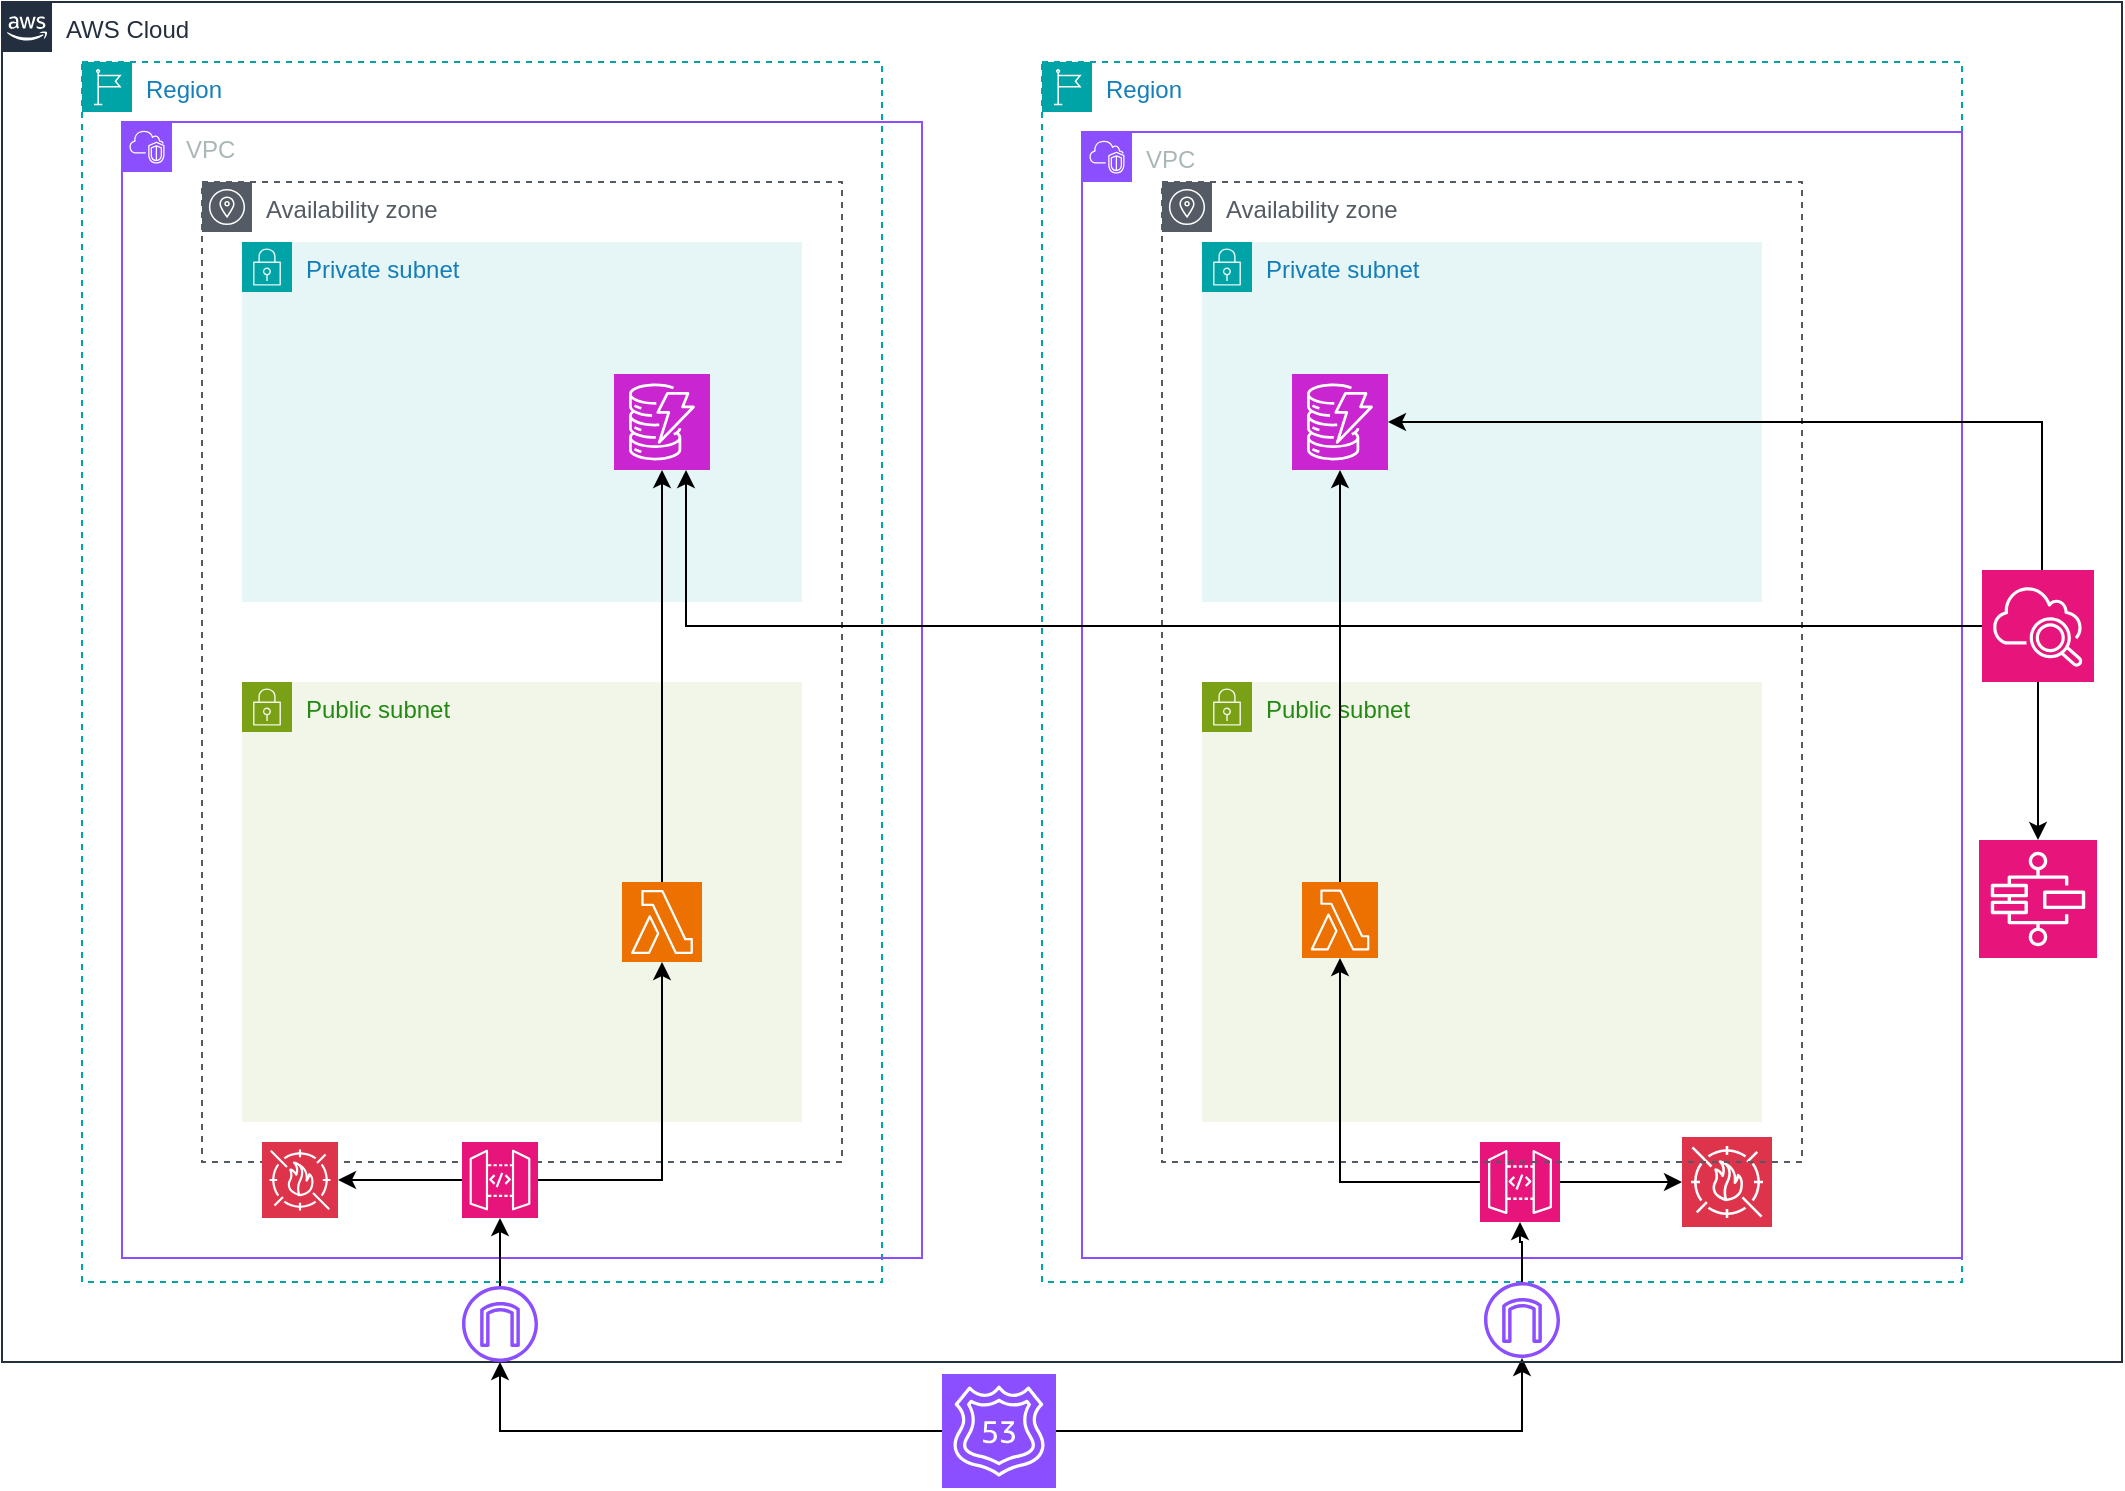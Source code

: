 <mxfile version="26.0.16">
  <diagram id="Ht1M8jgEwFfnCIfOTk4-" name="Page-1">
    <mxGraphModel dx="1198" dy="1901" grid="1" gridSize="10" guides="1" tooltips="1" connect="1" arrows="1" fold="1" page="1" pageScale="1" pageWidth="1169" pageHeight="827" math="0" shadow="0">
      <root>
        <mxCell id="0" />
        <mxCell id="1" parent="0" />
        <mxCell id="qHk2vTECXhj8ju3waCSB-45" style="edgeStyle=orthogonalEdgeStyle;rounded=0;orthogonalLoop=1;jettySize=auto;html=1;" edge="1" parent="1" source="qHk2vTECXhj8ju3waCSB-25" target="qHk2vTECXhj8ju3waCSB-38">
          <mxGeometry relative="1" as="geometry" />
        </mxCell>
        <mxCell id="qHk2vTECXhj8ju3waCSB-46" style="edgeStyle=orthogonalEdgeStyle;rounded=0;orthogonalLoop=1;jettySize=auto;html=1;" edge="1" parent="1" source="qHk2vTECXhj8ju3waCSB-25" target="qHk2vTECXhj8ju3waCSB-42">
          <mxGeometry relative="1" as="geometry" />
        </mxCell>
        <mxCell id="qHk2vTECXhj8ju3waCSB-25" value="" style="sketch=0;points=[[0,0,0],[0.25,0,0],[0.5,0,0],[0.75,0,0],[1,0,0],[0,1,0],[0.25,1,0],[0.5,1,0],[0.75,1,0],[1,1,0],[0,0.25,0],[0,0.5,0],[0,0.75,0],[1,0.25,0],[1,0.5,0],[1,0.75,0]];outlineConnect=0;fontColor=#232F3E;fillColor=#8C4FFF;strokeColor=#ffffff;dashed=0;verticalLabelPosition=bottom;verticalAlign=top;align=center;html=1;fontSize=12;fontStyle=0;aspect=fixed;shape=mxgraph.aws4.resourceIcon;resIcon=mxgraph.aws4.route_53;" vertex="1" parent="1">
          <mxGeometry x="530" y="-114" width="57" height="57" as="geometry" />
        </mxCell>
        <mxCell id="qHk2vTECXhj8ju3waCSB-28" value="AWS Cloud" style="points=[[0,0],[0.25,0],[0.5,0],[0.75,0],[1,0],[1,0.25],[1,0.5],[1,0.75],[1,1],[0.75,1],[0.5,1],[0.25,1],[0,1],[0,0.75],[0,0.5],[0,0.25]];outlineConnect=0;gradientColor=none;html=1;whiteSpace=wrap;fontSize=12;fontStyle=0;container=1;pointerEvents=0;collapsible=0;recursiveResize=0;shape=mxgraph.aws4.group;grIcon=mxgraph.aws4.group_aws_cloud_alt;strokeColor=#232F3E;fillColor=none;verticalAlign=top;align=left;spacingLeft=30;fontColor=#232F3E;dashed=0;" vertex="1" parent="1">
          <mxGeometry x="60" y="-800" width="1060" height="680" as="geometry" />
        </mxCell>
        <mxCell id="qHk2vTECXhj8ju3waCSB-13" value="Private subnet" style="points=[[0,0],[0.25,0],[0.5,0],[0.75,0],[1,0],[1,0.25],[1,0.5],[1,0.75],[1,1],[0.75,1],[0.5,1],[0.25,1],[0,1],[0,0.75],[0,0.5],[0,0.25]];outlineConnect=0;gradientColor=none;html=1;whiteSpace=wrap;fontSize=12;fontStyle=0;container=1;pointerEvents=0;collapsible=0;recursiveResize=0;shape=mxgraph.aws4.group;grIcon=mxgraph.aws4.group_security_group;grStroke=0;strokeColor=#00A4A6;fillColor=#E6F6F7;verticalAlign=top;align=left;spacingLeft=30;fontColor=#147EBA;dashed=0;" vertex="1" parent="qHk2vTECXhj8ju3waCSB-28">
          <mxGeometry x="600" y="120" width="280" height="180" as="geometry" />
        </mxCell>
        <mxCell id="qHk2vTECXhj8ju3waCSB-14" value="Public subnet" style="points=[[0,0],[0.25,0],[0.5,0],[0.75,0],[1,0],[1,0.25],[1,0.5],[1,0.75],[1,1],[0.75,1],[0.5,1],[0.25,1],[0,1],[0,0.75],[0,0.5],[0,0.25]];outlineConnect=0;gradientColor=none;html=1;whiteSpace=wrap;fontSize=12;fontStyle=0;container=1;pointerEvents=0;collapsible=0;recursiveResize=0;shape=mxgraph.aws4.group;grIcon=mxgraph.aws4.group_security_group;grStroke=0;strokeColor=#7AA116;fillColor=#F2F6E8;verticalAlign=top;align=left;spacingLeft=30;fontColor=#248814;dashed=0;" vertex="1" parent="qHk2vTECXhj8ju3waCSB-28">
          <mxGeometry x="600" y="340" width="280" height="220" as="geometry" />
        </mxCell>
        <mxCell id="qHk2vTECXhj8ju3waCSB-26" value="Region" style="points=[[0,0],[0.25,0],[0.5,0],[0.75,0],[1,0],[1,0.25],[1,0.5],[1,0.75],[1,1],[0.75,1],[0.5,1],[0.25,1],[0,1],[0,0.75],[0,0.5],[0,0.25]];outlineConnect=0;gradientColor=none;html=1;whiteSpace=wrap;fontSize=12;fontStyle=0;container=1;pointerEvents=0;collapsible=0;recursiveResize=0;shape=mxgraph.aws4.group;grIcon=mxgraph.aws4.group_region;strokeColor=#00A4A6;fillColor=none;verticalAlign=top;align=left;spacingLeft=30;fontColor=#147EBA;dashed=1;" vertex="1" parent="qHk2vTECXhj8ju3waCSB-28">
          <mxGeometry x="520" y="30" width="460" height="610" as="geometry" />
        </mxCell>
        <mxCell id="qHk2vTECXhj8ju3waCSB-41" value="VPC" style="points=[[0,0],[0.25,0],[0.5,0],[0.75,0],[1,0],[1,0.25],[1,0.5],[1,0.75],[1,1],[0.75,1],[0.5,1],[0.25,1],[0,1],[0,0.75],[0,0.5],[0,0.25]];outlineConnect=0;gradientColor=none;html=1;whiteSpace=wrap;fontSize=12;fontStyle=0;container=1;pointerEvents=0;collapsible=0;recursiveResize=0;shape=mxgraph.aws4.group;grIcon=mxgraph.aws4.group_vpc2;strokeColor=#8C4FFF;fillColor=none;verticalAlign=top;align=left;spacingLeft=30;fontColor=#AAB7B8;dashed=0;" vertex="1" parent="qHk2vTECXhj8ju3waCSB-26">
          <mxGeometry x="20" y="35" width="440" height="563" as="geometry" />
        </mxCell>
        <mxCell id="qHk2vTECXhj8ju3waCSB-53" style="edgeStyle=orthogonalEdgeStyle;rounded=0;orthogonalLoop=1;jettySize=auto;html=1;" edge="1" parent="qHk2vTECXhj8ju3waCSB-41" source="qHk2vTECXhj8ju3waCSB-43" target="qHk2vTECXhj8ju3waCSB-52">
          <mxGeometry relative="1" as="geometry" />
        </mxCell>
        <mxCell id="qHk2vTECXhj8ju3waCSB-43" value="" style="sketch=0;points=[[0,0,0],[0.25,0,0],[0.5,0,0],[0.75,0,0],[1,0,0],[0,1,0],[0.25,1,0],[0.5,1,0],[0.75,1,0],[1,1,0],[0,0.25,0],[0,0.5,0],[0,0.75,0],[1,0.25,0],[1,0.5,0],[1,0.75,0]];outlineConnect=0;fontColor=#232F3E;fillColor=#E7157B;strokeColor=#ffffff;dashed=0;verticalLabelPosition=bottom;verticalAlign=top;align=center;html=1;fontSize=12;fontStyle=0;aspect=fixed;shape=mxgraph.aws4.resourceIcon;resIcon=mxgraph.aws4.api_gateway;" vertex="1" parent="qHk2vTECXhj8ju3waCSB-41">
          <mxGeometry x="199" y="505" width="40" height="40" as="geometry" />
        </mxCell>
        <mxCell id="qHk2vTECXhj8ju3waCSB-52" value="" style="sketch=0;points=[[0,0,0],[0.25,0,0],[0.5,0,0],[0.75,0,0],[1,0,0],[0,1,0],[0.25,1,0],[0.5,1,0],[0.75,1,0],[1,1,0],[0,0.25,0],[0,0.5,0],[0,0.75,0],[1,0.25,0],[1,0.5,0],[1,0.75,0]];outlineConnect=0;fontColor=#232F3E;fillColor=#DD344C;strokeColor=#ffffff;dashed=0;verticalLabelPosition=bottom;verticalAlign=top;align=center;html=1;fontSize=12;fontStyle=0;aspect=fixed;shape=mxgraph.aws4.resourceIcon;resIcon=mxgraph.aws4.waf;" vertex="1" parent="qHk2vTECXhj8ju3waCSB-41">
          <mxGeometry x="300" y="502.5" width="45" height="45" as="geometry" />
        </mxCell>
        <mxCell id="qHk2vTECXhj8ju3waCSB-34" value="Region" style="points=[[0,0],[0.25,0],[0.5,0],[0.75,0],[1,0],[1,0.25],[1,0.5],[1,0.75],[1,1],[0.75,1],[0.5,1],[0.25,1],[0,1],[0,0.75],[0,0.5],[0,0.25]];outlineConnect=0;gradientColor=none;html=1;whiteSpace=wrap;fontSize=12;fontStyle=0;container=1;pointerEvents=0;collapsible=0;recursiveResize=0;shape=mxgraph.aws4.group;grIcon=mxgraph.aws4.group_region;strokeColor=#00A4A6;fillColor=none;verticalAlign=top;align=left;spacingLeft=30;fontColor=#147EBA;dashed=1;" vertex="1" parent="qHk2vTECXhj8ju3waCSB-28">
          <mxGeometry x="40" y="30" width="400" height="610" as="geometry" />
        </mxCell>
        <mxCell id="qHk2vTECXhj8ju3waCSB-35" value="Availability zone" style="sketch=0;outlineConnect=0;gradientColor=none;html=1;whiteSpace=wrap;fontSize=12;fontStyle=0;shape=mxgraph.aws4.group;grIcon=mxgraph.aws4.group_availability_zone;strokeColor=#545B64;fillColor=none;verticalAlign=top;align=left;spacingLeft=30;fontColor=#545B64;dashed=1;" vertex="1" parent="qHk2vTECXhj8ju3waCSB-28">
          <mxGeometry x="580" y="90" width="320" height="490" as="geometry" />
        </mxCell>
        <mxCell id="qHk2vTECXhj8ju3waCSB-40" value="VPC" style="points=[[0,0],[0.25,0],[0.5,0],[0.75,0],[1,0],[1,0.25],[1,0.5],[1,0.75],[1,1],[0.75,1],[0.5,1],[0.25,1],[0,1],[0,0.75],[0,0.5],[0,0.25]];outlineConnect=0;gradientColor=none;html=1;whiteSpace=wrap;fontSize=12;fontStyle=0;container=1;pointerEvents=0;collapsible=0;recursiveResize=0;shape=mxgraph.aws4.group;grIcon=mxgraph.aws4.group_vpc2;strokeColor=#8C4FFF;fillColor=none;verticalAlign=top;align=left;spacingLeft=30;fontColor=#AAB7B8;dashed=0;" vertex="1" parent="qHk2vTECXhj8ju3waCSB-28">
          <mxGeometry x="60" y="60" width="400" height="568" as="geometry" />
        </mxCell>
        <mxCell id="qHk2vTECXhj8ju3waCSB-30" value="Availability zone" style="sketch=0;outlineConnect=0;gradientColor=none;html=1;whiteSpace=wrap;fontSize=12;fontStyle=0;shape=mxgraph.aws4.group;grIcon=mxgraph.aws4.group_availability_zone;strokeColor=#545B64;fillColor=none;verticalAlign=top;align=left;spacingLeft=30;fontColor=#545B64;dashed=1;" vertex="1" parent="qHk2vTECXhj8ju3waCSB-40">
          <mxGeometry x="40" y="30" width="320" height="490" as="geometry" />
        </mxCell>
        <mxCell id="qHk2vTECXhj8ju3waCSB-21" value="Private subnet" style="points=[[0,0],[0.25,0],[0.5,0],[0.75,0],[1,0],[1,0.25],[1,0.5],[1,0.75],[1,1],[0.75,1],[0.5,1],[0.25,1],[0,1],[0,0.75],[0,0.5],[0,0.25]];outlineConnect=0;gradientColor=none;html=1;whiteSpace=wrap;fontSize=12;fontStyle=0;container=1;pointerEvents=0;collapsible=0;recursiveResize=0;shape=mxgraph.aws4.group;grIcon=mxgraph.aws4.group_security_group;grStroke=0;strokeColor=#00A4A6;fillColor=#E6F6F7;verticalAlign=top;align=left;spacingLeft=30;fontColor=#147EBA;dashed=0;" vertex="1" parent="qHk2vTECXhj8ju3waCSB-40">
          <mxGeometry x="60" y="60" width="280" height="180" as="geometry" />
        </mxCell>
        <mxCell id="qHk2vTECXhj8ju3waCSB-58" value="" style="sketch=0;points=[[0,0,0],[0.25,0,0],[0.5,0,0],[0.75,0,0],[1,0,0],[0,1,0],[0.25,1,0],[0.5,1,0],[0.75,1,0],[1,1,0],[0,0.25,0],[0,0.5,0],[0,0.75,0],[1,0.25,0],[1,0.5,0],[1,0.75,0]];outlineConnect=0;fontColor=#232F3E;fillColor=#C925D1;strokeColor=#ffffff;dashed=0;verticalLabelPosition=bottom;verticalAlign=top;align=center;html=1;fontSize=12;fontStyle=0;aspect=fixed;shape=mxgraph.aws4.resourceIcon;resIcon=mxgraph.aws4.dynamodb;" vertex="1" parent="qHk2vTECXhj8ju3waCSB-21">
          <mxGeometry x="186" y="66" width="48" height="48" as="geometry" />
        </mxCell>
        <mxCell id="qHk2vTECXhj8ju3waCSB-31" value="Public subnet" style="points=[[0,0],[0.25,0],[0.5,0],[0.75,0],[1,0],[1,0.25],[1,0.5],[1,0.75],[1,1],[0.75,1],[0.5,1],[0.25,1],[0,1],[0,0.75],[0,0.5],[0,0.25]];outlineConnect=0;gradientColor=none;html=1;whiteSpace=wrap;fontSize=12;fontStyle=0;container=1;pointerEvents=0;collapsible=0;recursiveResize=0;shape=mxgraph.aws4.group;grIcon=mxgraph.aws4.group_security_group;grStroke=0;strokeColor=#7AA116;fillColor=#F2F6E8;verticalAlign=top;align=left;spacingLeft=30;fontColor=#248814;dashed=0;" vertex="1" parent="qHk2vTECXhj8ju3waCSB-40">
          <mxGeometry x="60" y="280" width="280" height="220" as="geometry" />
        </mxCell>
        <mxCell id="qHk2vTECXhj8ju3waCSB-44" value="" style="sketch=0;points=[[0,0,0],[0.25,0,0],[0.5,0,0],[0.75,0,0],[1,0,0],[0,1,0],[0.25,1,0],[0.5,1,0],[0.75,1,0],[1,1,0],[0,0.25,0],[0,0.5,0],[0,0.75,0],[1,0.25,0],[1,0.5,0],[1,0.75,0]];outlineConnect=0;fontColor=#232F3E;fillColor=#E7157B;strokeColor=#ffffff;dashed=0;verticalLabelPosition=bottom;verticalAlign=top;align=center;html=1;fontSize=12;fontStyle=0;aspect=fixed;shape=mxgraph.aws4.resourceIcon;resIcon=mxgraph.aws4.api_gateway;" vertex="1" parent="qHk2vTECXhj8ju3waCSB-40">
          <mxGeometry x="170" y="510" width="38" height="38" as="geometry" />
        </mxCell>
        <mxCell id="qHk2vTECXhj8ju3waCSB-50" value="" style="sketch=0;points=[[0,0,0],[0.25,0,0],[0.5,0,0],[0.75,0,0],[1,0,0],[0,1,0],[0.25,1,0],[0.5,1,0],[0.75,1,0],[1,1,0],[0,0.25,0],[0,0.5,0],[0,0.75,0],[1,0.25,0],[1,0.5,0],[1,0.75,0]];outlineConnect=0;fontColor=#232F3E;fillColor=#DD344C;strokeColor=#ffffff;dashed=0;verticalLabelPosition=bottom;verticalAlign=top;align=center;html=1;fontSize=12;fontStyle=0;aspect=fixed;shape=mxgraph.aws4.resourceIcon;resIcon=mxgraph.aws4.waf;" vertex="1" parent="qHk2vTECXhj8ju3waCSB-40">
          <mxGeometry x="70" y="510" width="38" height="38" as="geometry" />
        </mxCell>
        <mxCell id="qHk2vTECXhj8ju3waCSB-51" style="edgeStyle=orthogonalEdgeStyle;rounded=0;orthogonalLoop=1;jettySize=auto;html=1;entryX=1;entryY=0.5;entryDx=0;entryDy=0;entryPerimeter=0;" edge="1" parent="qHk2vTECXhj8ju3waCSB-40" source="qHk2vTECXhj8ju3waCSB-44" target="qHk2vTECXhj8ju3waCSB-50">
          <mxGeometry relative="1" as="geometry" />
        </mxCell>
        <mxCell id="qHk2vTECXhj8ju3waCSB-62" style="edgeStyle=orthogonalEdgeStyle;rounded=0;orthogonalLoop=1;jettySize=auto;html=1;" edge="1" parent="qHk2vTECXhj8ju3waCSB-40" source="qHk2vTECXhj8ju3waCSB-55" target="qHk2vTECXhj8ju3waCSB-58">
          <mxGeometry relative="1" as="geometry" />
        </mxCell>
        <mxCell id="qHk2vTECXhj8ju3waCSB-55" value="" style="sketch=0;points=[[0,0,0],[0.25,0,0],[0.5,0,0],[0.75,0,0],[1,0,0],[0,1,0],[0.25,1,0],[0.5,1,0],[0.75,1,0],[1,1,0],[0,0.25,0],[0,0.5,0],[0,0.75,0],[1,0.25,0],[1,0.5,0],[1,0.75,0]];outlineConnect=0;fontColor=#232F3E;fillColor=#ED7100;strokeColor=#ffffff;dashed=0;verticalLabelPosition=bottom;verticalAlign=top;align=center;html=1;fontSize=12;fontStyle=0;aspect=fixed;shape=mxgraph.aws4.resourceIcon;resIcon=mxgraph.aws4.lambda;" vertex="1" parent="qHk2vTECXhj8ju3waCSB-40">
          <mxGeometry x="250" y="380" width="40" height="40" as="geometry" />
        </mxCell>
        <mxCell id="qHk2vTECXhj8ju3waCSB-56" style="edgeStyle=orthogonalEdgeStyle;rounded=0;orthogonalLoop=1;jettySize=auto;html=1;" edge="1" parent="qHk2vTECXhj8ju3waCSB-40" source="qHk2vTECXhj8ju3waCSB-44" target="qHk2vTECXhj8ju3waCSB-55">
          <mxGeometry relative="1" as="geometry" />
        </mxCell>
        <mxCell id="qHk2vTECXhj8ju3waCSB-48" style="edgeStyle=orthogonalEdgeStyle;rounded=0;orthogonalLoop=1;jettySize=auto;html=1;" edge="1" parent="qHk2vTECXhj8ju3waCSB-28" source="qHk2vTECXhj8ju3waCSB-38" target="qHk2vTECXhj8ju3waCSB-44">
          <mxGeometry relative="1" as="geometry" />
        </mxCell>
        <mxCell id="qHk2vTECXhj8ju3waCSB-38" value="" style="sketch=0;outlineConnect=0;fontColor=#232F3E;gradientColor=none;fillColor=#8C4FFF;strokeColor=none;dashed=0;verticalLabelPosition=bottom;verticalAlign=top;align=center;html=1;fontSize=12;fontStyle=0;aspect=fixed;pointerEvents=1;shape=mxgraph.aws4.internet_gateway;" vertex="1" parent="qHk2vTECXhj8ju3waCSB-28">
          <mxGeometry x="230" y="642" width="38" height="38" as="geometry" />
        </mxCell>
        <mxCell id="qHk2vTECXhj8ju3waCSB-49" style="edgeStyle=orthogonalEdgeStyle;rounded=0;orthogonalLoop=1;jettySize=auto;html=1;" edge="1" parent="qHk2vTECXhj8ju3waCSB-28" source="qHk2vTECXhj8ju3waCSB-42" target="qHk2vTECXhj8ju3waCSB-43">
          <mxGeometry relative="1" as="geometry" />
        </mxCell>
        <mxCell id="qHk2vTECXhj8ju3waCSB-42" value="" style="sketch=0;outlineConnect=0;fontColor=#232F3E;gradientColor=none;fillColor=#8C4FFF;strokeColor=none;dashed=0;verticalLabelPosition=bottom;verticalAlign=top;align=center;html=1;fontSize=12;fontStyle=0;aspect=fixed;pointerEvents=1;shape=mxgraph.aws4.internet_gateway;" vertex="1" parent="qHk2vTECXhj8ju3waCSB-28">
          <mxGeometry x="741" y="640" width="38" height="38" as="geometry" />
        </mxCell>
        <mxCell id="qHk2vTECXhj8ju3waCSB-63" style="edgeStyle=orthogonalEdgeStyle;rounded=0;orthogonalLoop=1;jettySize=auto;html=1;" edge="1" parent="qHk2vTECXhj8ju3waCSB-28" source="qHk2vTECXhj8ju3waCSB-54" target="qHk2vTECXhj8ju3waCSB-59">
          <mxGeometry relative="1" as="geometry" />
        </mxCell>
        <mxCell id="qHk2vTECXhj8ju3waCSB-54" value="" style="sketch=0;points=[[0,0,0],[0.25,0,0],[0.5,0,0],[0.75,0,0],[1,0,0],[0,1,0],[0.25,1,0],[0.5,1,0],[0.75,1,0],[1,1,0],[0,0.25,0],[0,0.5,0],[0,0.75,0],[1,0.25,0],[1,0.5,0],[1,0.75,0]];outlineConnect=0;fontColor=#232F3E;fillColor=#ED7100;strokeColor=#ffffff;dashed=0;verticalLabelPosition=bottom;verticalAlign=top;align=center;html=1;fontSize=12;fontStyle=0;aspect=fixed;shape=mxgraph.aws4.resourceIcon;resIcon=mxgraph.aws4.lambda;" vertex="1" parent="qHk2vTECXhj8ju3waCSB-28">
          <mxGeometry x="650" y="440" width="38" height="38" as="geometry" />
        </mxCell>
        <mxCell id="qHk2vTECXhj8ju3waCSB-57" style="edgeStyle=orthogonalEdgeStyle;rounded=0;orthogonalLoop=1;jettySize=auto;html=1;" edge="1" parent="qHk2vTECXhj8ju3waCSB-28" source="qHk2vTECXhj8ju3waCSB-43" target="qHk2vTECXhj8ju3waCSB-54">
          <mxGeometry relative="1" as="geometry" />
        </mxCell>
        <mxCell id="qHk2vTECXhj8ju3waCSB-59" value="" style="sketch=0;points=[[0,0,0],[0.25,0,0],[0.5,0,0],[0.75,0,0],[1,0,0],[0,1,0],[0.25,1,0],[0.5,1,0],[0.75,1,0],[1,1,0],[0,0.25,0],[0,0.5,0],[0,0.75,0],[1,0.25,0],[1,0.5,0],[1,0.75,0]];outlineConnect=0;fontColor=#232F3E;fillColor=#C925D1;strokeColor=#ffffff;dashed=0;verticalLabelPosition=bottom;verticalAlign=top;align=center;html=1;fontSize=12;fontStyle=0;aspect=fixed;shape=mxgraph.aws4.resourceIcon;resIcon=mxgraph.aws4.dynamodb;" vertex="1" parent="qHk2vTECXhj8ju3waCSB-28">
          <mxGeometry x="645" y="186" width="48" height="48" as="geometry" />
        </mxCell>
        <mxCell id="qHk2vTECXhj8ju3waCSB-60" value="" style="sketch=0;points=[[0,0,0],[0.25,0,0],[0.5,0,0],[0.75,0,0],[1,0,0],[0,1,0],[0.25,1,0],[0.5,1,0],[0.75,1,0],[1,1,0],[0,0.25,0],[0,0.5,0],[0,0.75,0],[1,0.25,0],[1,0.5,0],[1,0.75,0]];points=[[0,0,0],[0.25,0,0],[0.5,0,0],[0.75,0,0],[1,0,0],[0,1,0],[0.25,1,0],[0.5,1,0],[0.75,1,0],[1,1,0],[0,0.25,0],[0,0.5,0],[0,0.75,0],[1,0.25,0],[1,0.5,0],[1,0.75,0]];outlineConnect=0;fontColor=#232F3E;fillColor=#E7157B;strokeColor=#ffffff;dashed=0;verticalLabelPosition=bottom;verticalAlign=top;align=center;html=1;fontSize=12;fontStyle=0;aspect=fixed;shape=mxgraph.aws4.resourceIcon;resIcon=mxgraph.aws4.cloudwatch_2;" vertex="1" parent="qHk2vTECXhj8ju3waCSB-28">
          <mxGeometry x="990" y="284" width="56" height="56" as="geometry" />
        </mxCell>
        <mxCell id="qHk2vTECXhj8ju3waCSB-65" style="edgeStyle=orthogonalEdgeStyle;rounded=0;orthogonalLoop=1;jettySize=auto;html=1;entryX=0.75;entryY=1;entryDx=0;entryDy=0;entryPerimeter=0;" edge="1" parent="qHk2vTECXhj8ju3waCSB-28" source="qHk2vTECXhj8ju3waCSB-60" target="qHk2vTECXhj8ju3waCSB-58">
          <mxGeometry relative="1" as="geometry" />
        </mxCell>
        <mxCell id="qHk2vTECXhj8ju3waCSB-68" style="edgeStyle=orthogonalEdgeStyle;rounded=0;orthogonalLoop=1;jettySize=auto;html=1;entryX=1;entryY=0.5;entryDx=0;entryDy=0;entryPerimeter=0;" edge="1" parent="qHk2vTECXhj8ju3waCSB-28" source="qHk2vTECXhj8ju3waCSB-60" target="qHk2vTECXhj8ju3waCSB-59">
          <mxGeometry relative="1" as="geometry">
            <Array as="points">
              <mxPoint x="1020" y="210" />
            </Array>
          </mxGeometry>
        </mxCell>
        <mxCell id="qHk2vTECXhj8ju3waCSB-69" value="" style="sketch=0;points=[[0,0,0],[0.25,0,0],[0.5,0,0],[0.75,0,0],[1,0,0],[0,1,0],[0.25,1,0],[0.5,1,0],[0.75,1,0],[1,1,0],[0,0.25,0],[0,0.5,0],[0,0.75,0],[1,0.25,0],[1,0.5,0],[1,0.75,0]];outlineConnect=0;fontColor=#232F3E;fillColor=#E7157B;strokeColor=#ffffff;dashed=0;verticalLabelPosition=bottom;verticalAlign=top;align=center;html=1;fontSize=12;fontStyle=0;aspect=fixed;shape=mxgraph.aws4.resourceIcon;resIcon=mxgraph.aws4.step_functions;" vertex="1" parent="qHk2vTECXhj8ju3waCSB-28">
          <mxGeometry x="988.5" y="419" width="59" height="59" as="geometry" />
        </mxCell>
        <mxCell id="qHk2vTECXhj8ju3waCSB-70" style="edgeStyle=orthogonalEdgeStyle;rounded=0;orthogonalLoop=1;jettySize=auto;html=1;entryX=0.5;entryY=0;entryDx=0;entryDy=0;entryPerimeter=0;" edge="1" parent="qHk2vTECXhj8ju3waCSB-28" source="qHk2vTECXhj8ju3waCSB-60" target="qHk2vTECXhj8ju3waCSB-69">
          <mxGeometry relative="1" as="geometry" />
        </mxCell>
      </root>
    </mxGraphModel>
  </diagram>
</mxfile>
